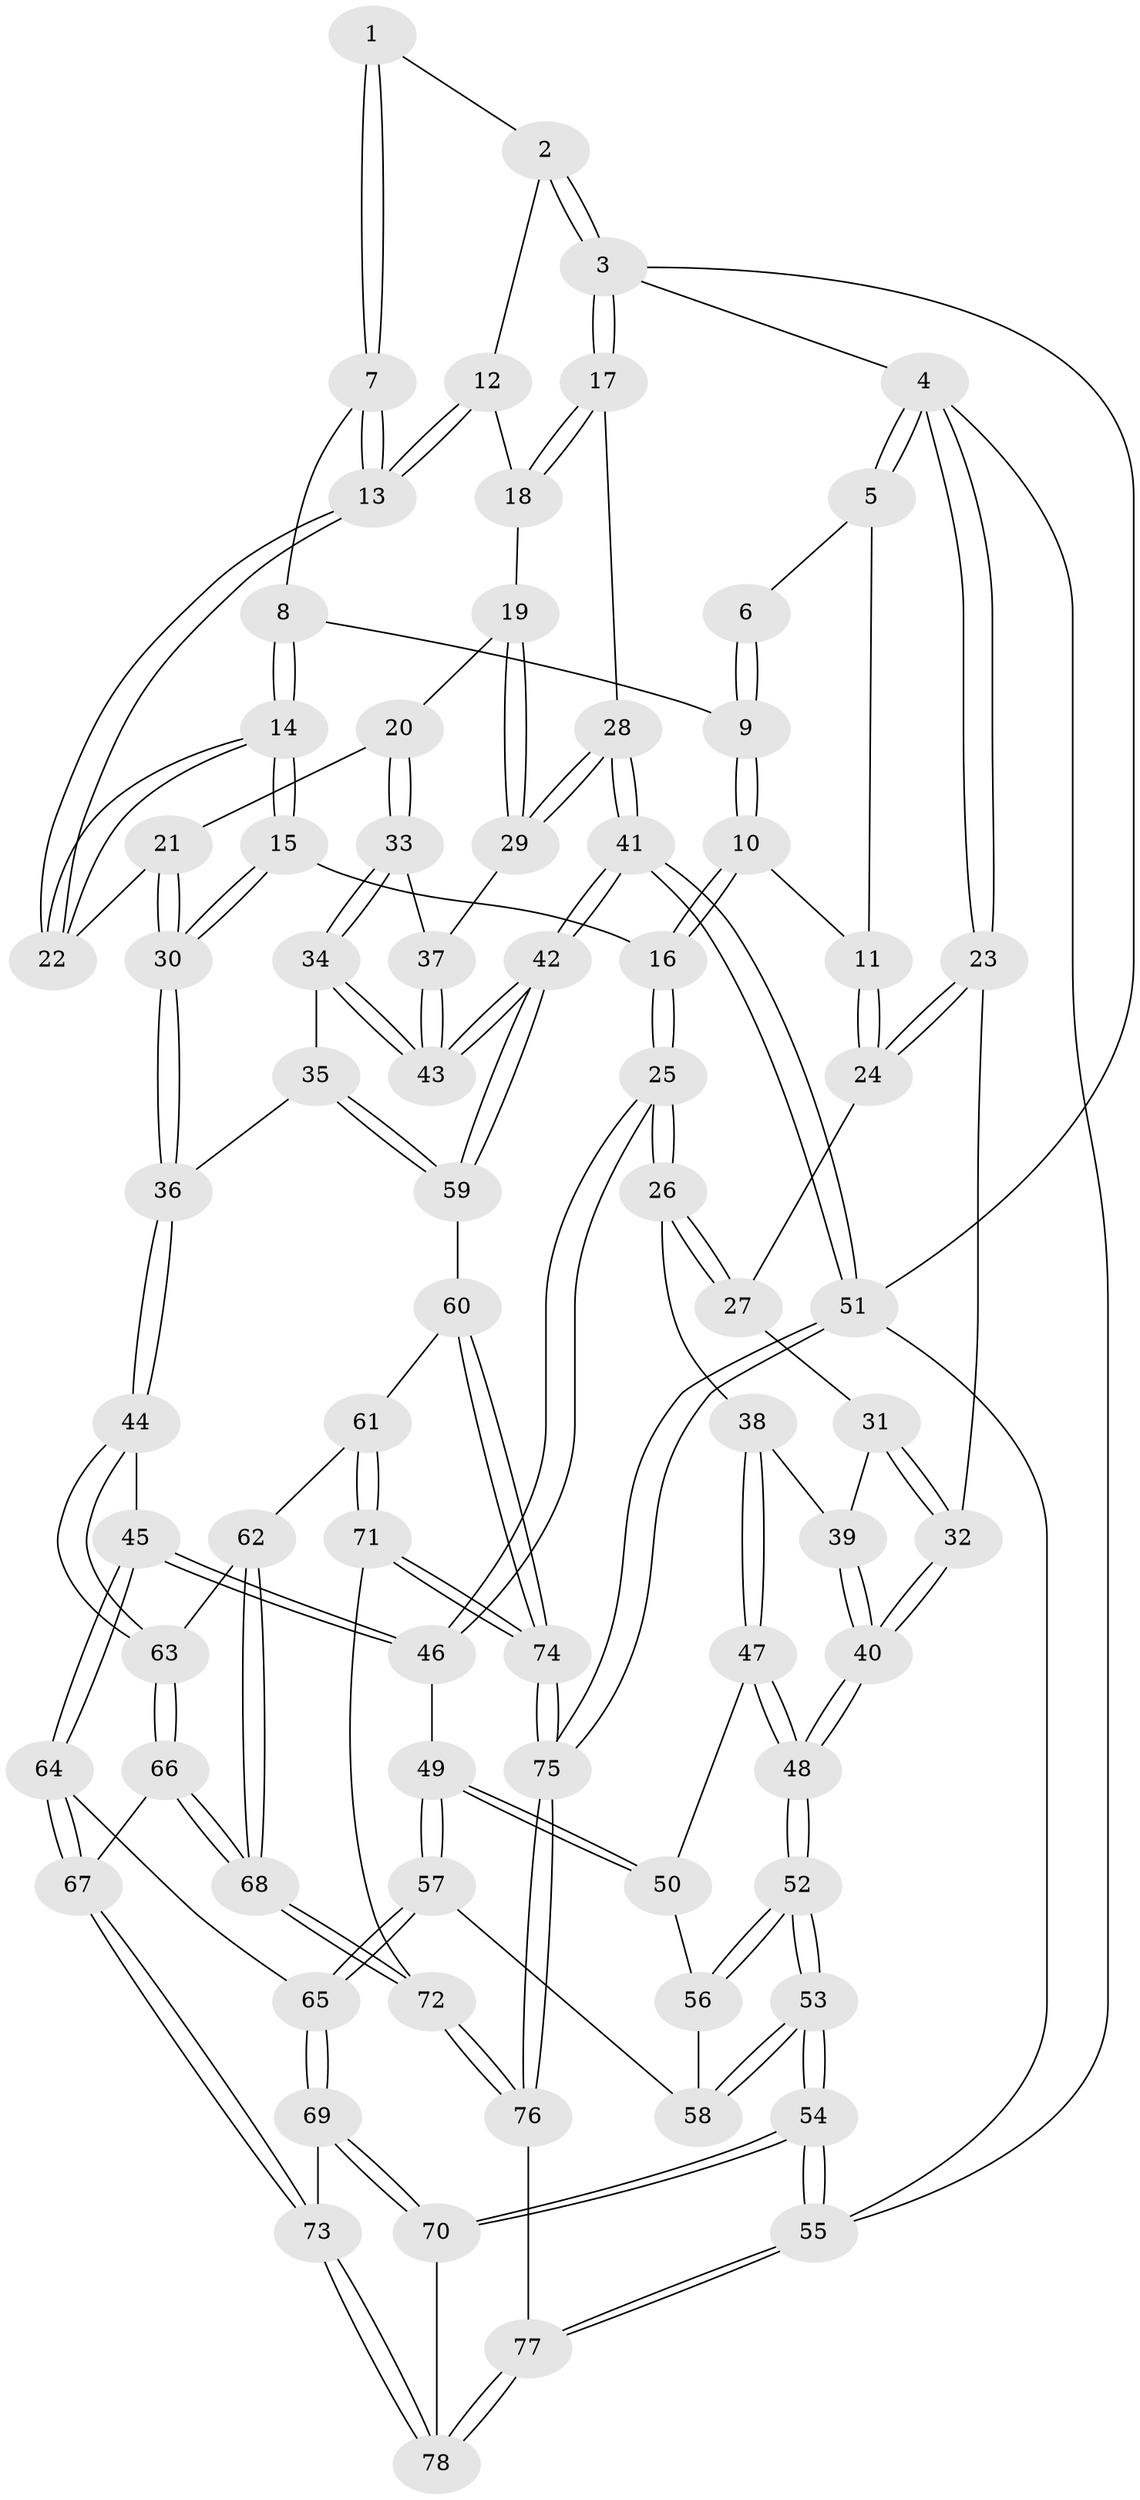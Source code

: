 // Generated by graph-tools (version 1.1) at 2025/11/02/27/25 16:11:52]
// undirected, 78 vertices, 192 edges
graph export_dot {
graph [start="1"]
  node [color=gray90,style=filled];
  1 [pos="+0.6284834073175781+0"];
  2 [pos="+0.9363905573720155+0"];
  3 [pos="+1+0"];
  4 [pos="+0+0"];
  5 [pos="+0.1940447249504085+0"];
  6 [pos="+0.43287652753896205+0"];
  7 [pos="+0.6535690978231999+0.11917712833885995"];
  8 [pos="+0.44095560005244244+0"];
  9 [pos="+0.435804048570752+0"];
  10 [pos="+0.22684488021697008+0.13616849609596327"];
  11 [pos="+0.18915089293624246+0.10475949970350312"];
  12 [pos="+0.8613355765706977+0.06640606636904856"];
  13 [pos="+0.6548069328067312+0.12373699558789214"];
  14 [pos="+0.4162635680707907+0.23024292448208086"];
  15 [pos="+0.38466864783729815+0.2638876146928549"];
  16 [pos="+0.35985083603814116+0.27320758084350094"];
  17 [pos="+1+0.1119077627969571"];
  18 [pos="+0.8976830390814259+0.13049371540278437"];
  19 [pos="+0.8860166579949857+0.22634374506119073"];
  20 [pos="+0.8205479955382547+0.29294630845773023"];
  21 [pos="+0.7106091626041127+0.265117418869621"];
  22 [pos="+0.6410447801500071+0.159076517489234"];
  23 [pos="+0+0.12498550885983348"];
  24 [pos="+0+0.17581288426226369"];
  25 [pos="+0.30162412006266254+0.37233112764780996"];
  26 [pos="+0.23419216048132482+0.37672683165363946"];
  27 [pos="+0.09958157874375038+0.3222659292083365"];
  28 [pos="+1+0.3288223562668224"];
  29 [pos="+1+0.32528099265066857"];
  30 [pos="+0.6113175845863118+0.4203036294832817"];
  31 [pos="+0.036332395679721026+0.3782406833624287"];
  32 [pos="+0+0.32388998794287543"];
  33 [pos="+0.8487123671367398+0.4050877551142071"];
  34 [pos="+0.8239256492323787+0.47140282556707813"];
  35 [pos="+0.7065759567967114+0.5459017449598211"];
  36 [pos="+0.645429270157844+0.5370313272527095"];
  37 [pos="+0.9439882767615091+0.3963414052564123"];
  38 [pos="+0.08617224510213631+0.48462785741313685"];
  39 [pos="+0.04038119535987964+0.422545934884801"];
  40 [pos="+0+0.5110651689089953"];
  41 [pos="+1+0.7004463214338659"];
  42 [pos="+1+0.6785845908921937"];
  43 [pos="+1+0.6286646041487576"];
  44 [pos="+0.5841360253237341+0.5827186445984806"];
  45 [pos="+0.43968902590730474+0.6022541454239154"];
  46 [pos="+0.33215234743001965+0.5247742787216054"];
  47 [pos="+0.06596841021233944+0.5298672844366585"];
  48 [pos="+0+0.5918432316495335"];
  49 [pos="+0.2255053928529539+0.6159282482675607"];
  50 [pos="+0.10760800009674203+0.5750671817317639"];
  51 [pos="+1+1"];
  52 [pos="+0+0.8285905820772127"];
  53 [pos="+0+0.8530517185434696"];
  54 [pos="+0+1"];
  55 [pos="+0+1"];
  56 [pos="+0.09252655448736984+0.6077497250653774"];
  57 [pos="+0.19837932157827676+0.7360331719866494"];
  58 [pos="+0.06503840404786691+0.7362765917855327"];
  59 [pos="+0.8154157344827134+0.7166509030207265"];
  60 [pos="+0.776434801014475+0.7907815742575935"];
  61 [pos="+0.6809635118482273+0.7865406648890461"];
  62 [pos="+0.6146242638750818+0.7308703296506033"];
  63 [pos="+0.6028766416858238+0.7069051140227053"];
  64 [pos="+0.4166142666424301+0.7350651366887974"];
  65 [pos="+0.20962153206372716+0.7542376170584072"];
  66 [pos="+0.4529534388463655+0.8227250299427159"];
  67 [pos="+0.43771120080250514+0.8115120068802255"];
  68 [pos="+0.5186855183104326+0.8967609420981933"];
  69 [pos="+0.21821204905443428+0.8161810641070182"];
  70 [pos="+0.12567642610016874+0.9094390112377672"];
  71 [pos="+0.5900070655369503+0.8909570558455954"];
  72 [pos="+0.5253273651179522+0.9088471670193999"];
  73 [pos="+0.30254929335823266+0.8849518808891688"];
  74 [pos="+0.8045656760474893+0.9477930875242457"];
  75 [pos="+1+1"];
  76 [pos="+0.483566869254949+1"];
  77 [pos="+0.34866547651118884+1"];
  78 [pos="+0.30417285911762837+1"];
  1 -- 2;
  1 -- 7;
  1 -- 7;
  2 -- 3;
  2 -- 3;
  2 -- 12;
  3 -- 4;
  3 -- 17;
  3 -- 17;
  3 -- 51;
  4 -- 5;
  4 -- 5;
  4 -- 23;
  4 -- 23;
  4 -- 55;
  5 -- 6;
  5 -- 11;
  6 -- 9;
  6 -- 9;
  7 -- 8;
  7 -- 13;
  7 -- 13;
  8 -- 9;
  8 -- 14;
  8 -- 14;
  9 -- 10;
  9 -- 10;
  10 -- 11;
  10 -- 16;
  10 -- 16;
  11 -- 24;
  11 -- 24;
  12 -- 13;
  12 -- 13;
  12 -- 18;
  13 -- 22;
  13 -- 22;
  14 -- 15;
  14 -- 15;
  14 -- 22;
  14 -- 22;
  15 -- 16;
  15 -- 30;
  15 -- 30;
  16 -- 25;
  16 -- 25;
  17 -- 18;
  17 -- 18;
  17 -- 28;
  18 -- 19;
  19 -- 20;
  19 -- 29;
  19 -- 29;
  20 -- 21;
  20 -- 33;
  20 -- 33;
  21 -- 22;
  21 -- 30;
  21 -- 30;
  23 -- 24;
  23 -- 24;
  23 -- 32;
  24 -- 27;
  25 -- 26;
  25 -- 26;
  25 -- 46;
  25 -- 46;
  26 -- 27;
  26 -- 27;
  26 -- 38;
  27 -- 31;
  28 -- 29;
  28 -- 29;
  28 -- 41;
  28 -- 41;
  29 -- 37;
  30 -- 36;
  30 -- 36;
  31 -- 32;
  31 -- 32;
  31 -- 39;
  32 -- 40;
  32 -- 40;
  33 -- 34;
  33 -- 34;
  33 -- 37;
  34 -- 35;
  34 -- 43;
  34 -- 43;
  35 -- 36;
  35 -- 59;
  35 -- 59;
  36 -- 44;
  36 -- 44;
  37 -- 43;
  37 -- 43;
  38 -- 39;
  38 -- 47;
  38 -- 47;
  39 -- 40;
  39 -- 40;
  40 -- 48;
  40 -- 48;
  41 -- 42;
  41 -- 42;
  41 -- 51;
  41 -- 51;
  42 -- 43;
  42 -- 43;
  42 -- 59;
  42 -- 59;
  44 -- 45;
  44 -- 63;
  44 -- 63;
  45 -- 46;
  45 -- 46;
  45 -- 64;
  45 -- 64;
  46 -- 49;
  47 -- 48;
  47 -- 48;
  47 -- 50;
  48 -- 52;
  48 -- 52;
  49 -- 50;
  49 -- 50;
  49 -- 57;
  49 -- 57;
  50 -- 56;
  51 -- 75;
  51 -- 75;
  51 -- 55;
  52 -- 53;
  52 -- 53;
  52 -- 56;
  52 -- 56;
  53 -- 54;
  53 -- 54;
  53 -- 58;
  53 -- 58;
  54 -- 55;
  54 -- 55;
  54 -- 70;
  54 -- 70;
  55 -- 77;
  55 -- 77;
  56 -- 58;
  57 -- 58;
  57 -- 65;
  57 -- 65;
  59 -- 60;
  60 -- 61;
  60 -- 74;
  60 -- 74;
  61 -- 62;
  61 -- 71;
  61 -- 71;
  62 -- 63;
  62 -- 68;
  62 -- 68;
  63 -- 66;
  63 -- 66;
  64 -- 65;
  64 -- 67;
  64 -- 67;
  65 -- 69;
  65 -- 69;
  66 -- 67;
  66 -- 68;
  66 -- 68;
  67 -- 73;
  67 -- 73;
  68 -- 72;
  68 -- 72;
  69 -- 70;
  69 -- 70;
  69 -- 73;
  70 -- 78;
  71 -- 72;
  71 -- 74;
  71 -- 74;
  72 -- 76;
  72 -- 76;
  73 -- 78;
  73 -- 78;
  74 -- 75;
  74 -- 75;
  75 -- 76;
  75 -- 76;
  76 -- 77;
  77 -- 78;
  77 -- 78;
}
